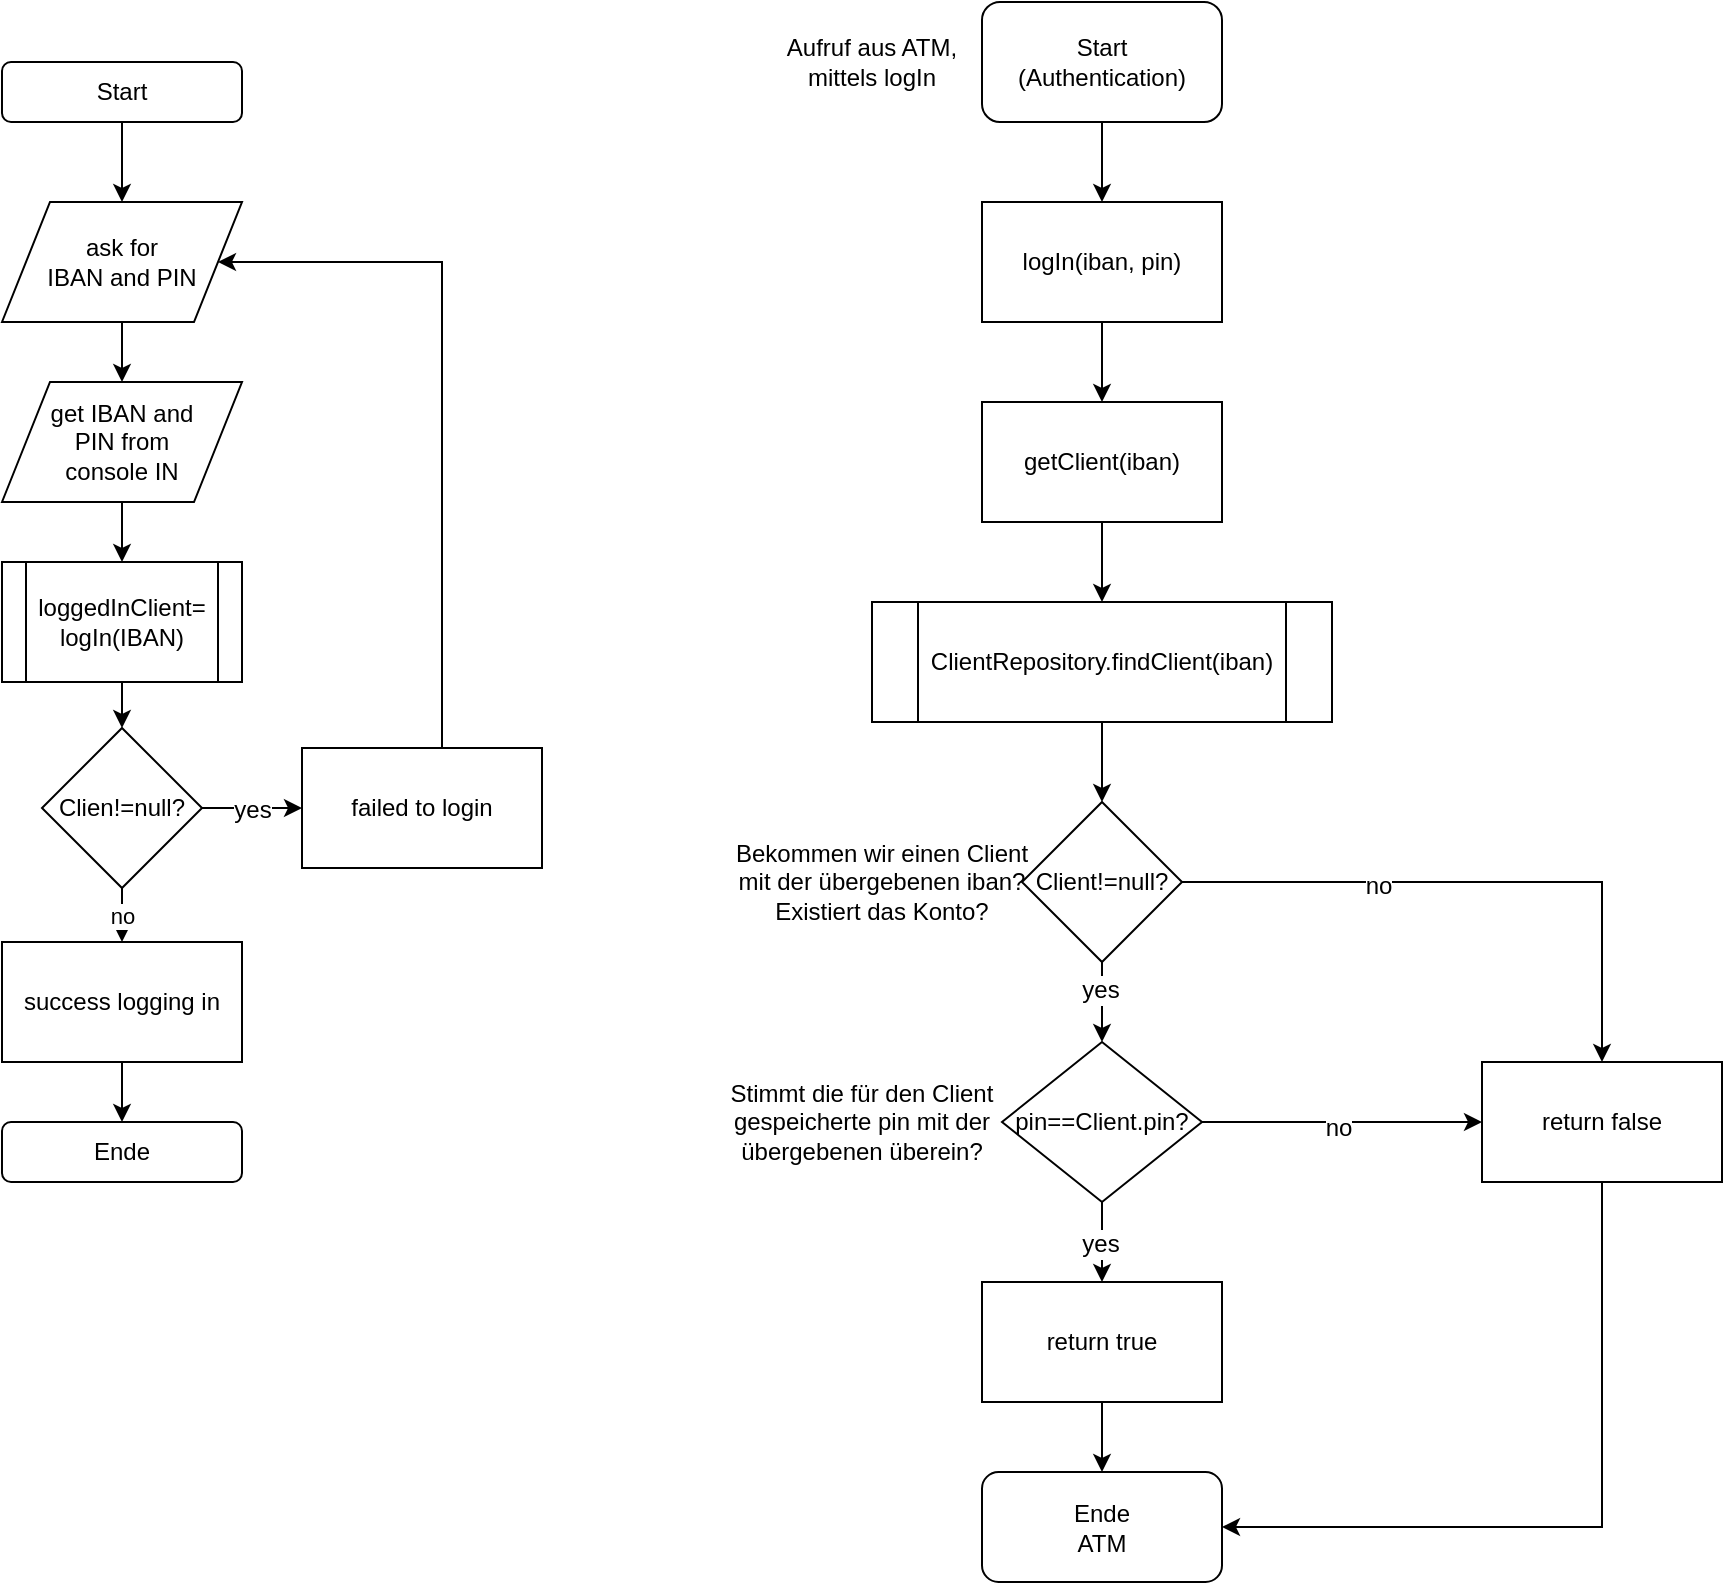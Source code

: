 <mxfile version="12.5.4" type="device"><diagram id="6a731a19-8d31-9384-78a2-239565b7b9f0" name="Page-1"><mxGraphModel dx="1186" dy="778" grid="1" gridSize="10" guides="1" tooltips="1" connect="1" arrows="1" fold="1" page="1" pageScale="1" pageWidth="1169" pageHeight="827" background="#ffffff" math="0" shadow="0"><root><mxCell id="0"/><mxCell id="1" parent="0"/><mxCell id="c2cGhbsC8Yd8Aa-Cs9rL-58" value="" style="edgeStyle=orthogonalEdgeStyle;rounded=0;orthogonalLoop=1;jettySize=auto;html=1;" edge="1" parent="1" source="c2cGhbsC8Yd8Aa-Cs9rL-55" target="c2cGhbsC8Yd8Aa-Cs9rL-57"><mxGeometry relative="1" as="geometry"/></mxCell><mxCell id="c2cGhbsC8Yd8Aa-Cs9rL-55" value="Start" style="rounded=1;whiteSpace=wrap;html=1;" vertex="1" parent="1"><mxGeometry x="80" y="40" width="120" height="30" as="geometry"/></mxCell><mxCell id="c2cGhbsC8Yd8Aa-Cs9rL-56" value="Ende" style="rounded=1;whiteSpace=wrap;html=1;" vertex="1" parent="1"><mxGeometry x="80" y="570" width="120" height="30" as="geometry"/></mxCell><mxCell id="c2cGhbsC8Yd8Aa-Cs9rL-61" value="" style="edgeStyle=orthogonalEdgeStyle;rounded=0;orthogonalLoop=1;jettySize=auto;html=1;" edge="1" parent="1" source="c2cGhbsC8Yd8Aa-Cs9rL-57" target="c2cGhbsC8Yd8Aa-Cs9rL-59"><mxGeometry relative="1" as="geometry"/></mxCell><mxCell id="c2cGhbsC8Yd8Aa-Cs9rL-57" value="&lt;div&gt;ask for &lt;br&gt;&lt;/div&gt;&lt;div&gt;IBAN and PIN&lt;/div&gt;" style="shape=parallelogram;perimeter=parallelogramPerimeter;whiteSpace=wrap;html=1;" vertex="1" parent="1"><mxGeometry x="80" y="110" width="120" height="60" as="geometry"/></mxCell><mxCell id="c2cGhbsC8Yd8Aa-Cs9rL-63" value="" style="edgeStyle=orthogonalEdgeStyle;rounded=0;orthogonalLoop=1;jettySize=auto;html=1;" edge="1" parent="1" source="c2cGhbsC8Yd8Aa-Cs9rL-59" target="c2cGhbsC8Yd8Aa-Cs9rL-62"><mxGeometry relative="1" as="geometry"/></mxCell><mxCell id="c2cGhbsC8Yd8Aa-Cs9rL-59" value="&lt;div&gt;get IBAN and&lt;/div&gt;&lt;div&gt;PIN from&lt;/div&gt;&lt;div&gt;console IN&lt;br&gt;&lt;/div&gt;" style="shape=parallelogram;perimeter=parallelogramPerimeter;whiteSpace=wrap;html=1;" vertex="1" parent="1"><mxGeometry x="80" y="200" width="120" height="60" as="geometry"/></mxCell><mxCell id="c2cGhbsC8Yd8Aa-Cs9rL-65" value="" style="edgeStyle=orthogonalEdgeStyle;rounded=0;orthogonalLoop=1;jettySize=auto;html=1;" edge="1" parent="1" source="c2cGhbsC8Yd8Aa-Cs9rL-62" target="c2cGhbsC8Yd8Aa-Cs9rL-64"><mxGeometry relative="1" as="geometry"/></mxCell><mxCell id="c2cGhbsC8Yd8Aa-Cs9rL-62" value="&lt;div&gt;loggedInClient=&lt;/div&gt;&lt;div&gt;logIn(IBAN)&lt;br&gt;&lt;/div&gt;" style="shape=process;whiteSpace=wrap;html=1;backgroundOutline=1;" vertex="1" parent="1"><mxGeometry x="80" y="290" width="120" height="60" as="geometry"/></mxCell><mxCell id="c2cGhbsC8Yd8Aa-Cs9rL-68" value="" style="edgeStyle=orthogonalEdgeStyle;rounded=0;orthogonalLoop=1;jettySize=auto;html=1;" edge="1" parent="1" source="c2cGhbsC8Yd8Aa-Cs9rL-64" target="c2cGhbsC8Yd8Aa-Cs9rL-66"><mxGeometry relative="1" as="geometry"/></mxCell><mxCell id="c2cGhbsC8Yd8Aa-Cs9rL-74" value="yes" style="text;html=1;align=center;verticalAlign=middle;resizable=0;points=[];labelBackgroundColor=#ffffff;" vertex="1" connectable="0" parent="c2cGhbsC8Yd8Aa-Cs9rL-68"><mxGeometry y="-1" relative="1" as="geometry"><mxPoint as="offset"/></mxGeometry></mxCell><mxCell id="c2cGhbsC8Yd8Aa-Cs9rL-69" value="no" style="edgeStyle=orthogonalEdgeStyle;rounded=0;orthogonalLoop=1;jettySize=auto;html=1;" edge="1" parent="1" source="c2cGhbsC8Yd8Aa-Cs9rL-64" target="c2cGhbsC8Yd8Aa-Cs9rL-67"><mxGeometry relative="1" as="geometry"/></mxCell><mxCell id="c2cGhbsC8Yd8Aa-Cs9rL-64" value="Clien!=null?" style="rhombus;whiteSpace=wrap;html=1;" vertex="1" parent="1"><mxGeometry x="100" y="373" width="80" height="80" as="geometry"/></mxCell><mxCell id="c2cGhbsC8Yd8Aa-Cs9rL-76" value="" style="edgeStyle=orthogonalEdgeStyle;rounded=0;orthogonalLoop=1;jettySize=auto;html=1;entryX=1;entryY=0.5;entryDx=0;entryDy=0;" edge="1" parent="1" source="c2cGhbsC8Yd8Aa-Cs9rL-66" target="c2cGhbsC8Yd8Aa-Cs9rL-57"><mxGeometry relative="1" as="geometry"><mxPoint x="290" y="130" as="targetPoint"/><Array as="points"><mxPoint x="300" y="140"/></Array></mxGeometry></mxCell><mxCell id="c2cGhbsC8Yd8Aa-Cs9rL-66" value="failed to login " style="rounded=0;whiteSpace=wrap;html=1;" vertex="1" parent="1"><mxGeometry x="230" y="383" width="120" height="60" as="geometry"/></mxCell><mxCell id="c2cGhbsC8Yd8Aa-Cs9rL-78" value="" style="edgeStyle=orthogonalEdgeStyle;rounded=0;orthogonalLoop=1;jettySize=auto;html=1;" edge="1" parent="1" source="c2cGhbsC8Yd8Aa-Cs9rL-67"><mxGeometry relative="1" as="geometry"><mxPoint x="140" y="570" as="targetPoint"/></mxGeometry></mxCell><mxCell id="c2cGhbsC8Yd8Aa-Cs9rL-67" value="success logging in" style="rounded=0;whiteSpace=wrap;html=1;" vertex="1" parent="1"><mxGeometry x="80" y="480" width="120" height="60" as="geometry"/></mxCell><mxCell id="c2cGhbsC8Yd8Aa-Cs9rL-84" value="" style="edgeStyle=orthogonalEdgeStyle;rounded=0;orthogonalLoop=1;jettySize=auto;html=1;" edge="1" parent="1" source="c2cGhbsC8Yd8Aa-Cs9rL-71" target="c2cGhbsC8Yd8Aa-Cs9rL-80"><mxGeometry relative="1" as="geometry"/></mxCell><mxCell id="c2cGhbsC8Yd8Aa-Cs9rL-71" value="&lt;div&gt;Start&lt;/div&gt;&lt;div&gt;(Authentication)&lt;br&gt;&lt;/div&gt;" style="rounded=1;whiteSpace=wrap;html=1;" vertex="1" parent="1"><mxGeometry x="570" y="10" width="120" height="60" as="geometry"/></mxCell><mxCell id="c2cGhbsC8Yd8Aa-Cs9rL-72" value="&lt;div&gt;Ende&lt;/div&gt;&lt;div&gt;ATM&lt;br&gt;&lt;/div&gt;" style="rounded=1;whiteSpace=wrap;html=1;" vertex="1" parent="1"><mxGeometry x="570" y="745" width="120" height="55" as="geometry"/></mxCell><mxCell id="c2cGhbsC8Yd8Aa-Cs9rL-85" value="" style="edgeStyle=orthogonalEdgeStyle;rounded=0;orthogonalLoop=1;jettySize=auto;html=1;" edge="1" parent="1" source="c2cGhbsC8Yd8Aa-Cs9rL-80"><mxGeometry relative="1" as="geometry"><mxPoint x="630" y="210" as="targetPoint"/></mxGeometry></mxCell><mxCell id="c2cGhbsC8Yd8Aa-Cs9rL-80" value="logIn(iban, pin)" style="rounded=0;whiteSpace=wrap;html=1;" vertex="1" parent="1"><mxGeometry x="570" y="110" width="120" height="60" as="geometry"/></mxCell><mxCell id="c2cGhbsC8Yd8Aa-Cs9rL-88" value="" style="edgeStyle=orthogonalEdgeStyle;rounded=0;orthogonalLoop=1;jettySize=auto;html=1;" edge="1" parent="1" source="c2cGhbsC8Yd8Aa-Cs9rL-86" target="c2cGhbsC8Yd8Aa-Cs9rL-87"><mxGeometry relative="1" as="geometry"/></mxCell><mxCell id="c2cGhbsC8Yd8Aa-Cs9rL-86" value="getClient(iban)" style="rounded=0;whiteSpace=wrap;html=1;" vertex="1" parent="1"><mxGeometry x="570" y="210" width="120" height="60" as="geometry"/></mxCell><mxCell id="c2cGhbsC8Yd8Aa-Cs9rL-91" value="" style="edgeStyle=orthogonalEdgeStyle;rounded=0;orthogonalLoop=1;jettySize=auto;html=1;" edge="1" parent="1" source="c2cGhbsC8Yd8Aa-Cs9rL-87" target="c2cGhbsC8Yd8Aa-Cs9rL-90"><mxGeometry relative="1" as="geometry"/></mxCell><mxCell id="c2cGhbsC8Yd8Aa-Cs9rL-87" value="ClientRepository.findClient(iban)" style="shape=process;whiteSpace=wrap;html=1;backgroundOutline=1;" vertex="1" parent="1"><mxGeometry x="515" y="310" width="230" height="60" as="geometry"/></mxCell><mxCell id="c2cGhbsC8Yd8Aa-Cs9rL-94" value="" style="edgeStyle=orthogonalEdgeStyle;rounded=0;orthogonalLoop=1;jettySize=auto;html=1;" edge="1" parent="1" source="c2cGhbsC8Yd8Aa-Cs9rL-90" target="c2cGhbsC8Yd8Aa-Cs9rL-93"><mxGeometry relative="1" as="geometry"/></mxCell><mxCell id="c2cGhbsC8Yd8Aa-Cs9rL-95" value="yes" style="text;html=1;align=center;verticalAlign=middle;resizable=0;points=[];labelBackgroundColor=#ffffff;" vertex="1" connectable="0" parent="c2cGhbsC8Yd8Aa-Cs9rL-94"><mxGeometry x="-0.3" y="-1" relative="1" as="geometry"><mxPoint as="offset"/></mxGeometry></mxCell><mxCell id="c2cGhbsC8Yd8Aa-Cs9rL-100" value="" style="edgeStyle=orthogonalEdgeStyle;rounded=0;orthogonalLoop=1;jettySize=auto;html=1;entryX=0.5;entryY=0;entryDx=0;entryDy=0;" edge="1" parent="1" source="c2cGhbsC8Yd8Aa-Cs9rL-90" target="c2cGhbsC8Yd8Aa-Cs9rL-103"><mxGeometry relative="1" as="geometry"><mxPoint x="750" y="450" as="targetPoint"/><Array as="points"><mxPoint x="880" y="450"/></Array></mxGeometry></mxCell><mxCell id="c2cGhbsC8Yd8Aa-Cs9rL-101" value="no" style="text;html=1;align=center;verticalAlign=middle;resizable=0;points=[];labelBackgroundColor=#ffffff;" vertex="1" connectable="0" parent="c2cGhbsC8Yd8Aa-Cs9rL-100"><mxGeometry x="-0.35" y="-2" relative="1" as="geometry"><mxPoint as="offset"/></mxGeometry></mxCell><mxCell id="c2cGhbsC8Yd8Aa-Cs9rL-90" value="Client!=null?" style="rhombus;whiteSpace=wrap;html=1;" vertex="1" parent="1"><mxGeometry x="590" y="410" width="80" height="80" as="geometry"/></mxCell><mxCell id="c2cGhbsC8Yd8Aa-Cs9rL-107" value="" style="edgeStyle=orthogonalEdgeStyle;rounded=0;orthogonalLoop=1;jettySize=auto;html=1;entryX=0;entryY=0.5;entryDx=0;entryDy=0;" edge="1" parent="1" source="c2cGhbsC8Yd8Aa-Cs9rL-93" target="c2cGhbsC8Yd8Aa-Cs9rL-103"><mxGeometry relative="1" as="geometry"><mxPoint x="760" y="570" as="targetPoint"/></mxGeometry></mxCell><mxCell id="c2cGhbsC8Yd8Aa-Cs9rL-108" value="no" style="text;html=1;align=center;verticalAlign=middle;resizable=0;points=[];labelBackgroundColor=#ffffff;" vertex="1" connectable="0" parent="c2cGhbsC8Yd8Aa-Cs9rL-107"><mxGeometry x="-0.029" y="-3" relative="1" as="geometry"><mxPoint as="offset"/></mxGeometry></mxCell><mxCell id="c2cGhbsC8Yd8Aa-Cs9rL-110" value="" style="edgeStyle=orthogonalEdgeStyle;rounded=0;orthogonalLoop=1;jettySize=auto;html=1;" edge="1" parent="1" source="c2cGhbsC8Yd8Aa-Cs9rL-93" target="c2cGhbsC8Yd8Aa-Cs9rL-109"><mxGeometry relative="1" as="geometry"/></mxCell><mxCell id="c2cGhbsC8Yd8Aa-Cs9rL-112" value="yes" style="text;html=1;align=center;verticalAlign=middle;resizable=0;points=[];labelBackgroundColor=#ffffff;" vertex="1" connectable="0" parent="c2cGhbsC8Yd8Aa-Cs9rL-110"><mxGeometry x="0.05" y="-1" relative="1" as="geometry"><mxPoint as="offset"/></mxGeometry></mxCell><mxCell id="c2cGhbsC8Yd8Aa-Cs9rL-93" value="pin==Client.pin?" style="rhombus;whiteSpace=wrap;html=1;" vertex="1" parent="1"><mxGeometry x="580" y="530" width="100" height="80" as="geometry"/></mxCell><mxCell id="c2cGhbsC8Yd8Aa-Cs9rL-97" value="Bekommen wir einen Client mit der übergebenen iban? Existiert das Konto?" style="text;html=1;strokeColor=none;fillColor=none;align=center;verticalAlign=middle;whiteSpace=wrap;rounded=0;" vertex="1" parent="1"><mxGeometry x="440" y="440" width="160" height="20" as="geometry"/></mxCell><mxCell id="c2cGhbsC8Yd8Aa-Cs9rL-98" value="Stimmt die für den Client gespeicherte pin mit der übergebenen überein?" style="text;html=1;strokeColor=none;fillColor=none;align=center;verticalAlign=middle;whiteSpace=wrap;rounded=0;" vertex="1" parent="1"><mxGeometry x="420" y="560" width="180" height="20" as="geometry"/></mxCell><mxCell id="c2cGhbsC8Yd8Aa-Cs9rL-105" value="" style="edgeStyle=orthogonalEdgeStyle;rounded=0;orthogonalLoop=1;jettySize=auto;html=1;entryX=1;entryY=0.5;entryDx=0;entryDy=0;" edge="1" parent="1" source="c2cGhbsC8Yd8Aa-Cs9rL-103" target="c2cGhbsC8Yd8Aa-Cs9rL-72"><mxGeometry relative="1" as="geometry"><mxPoint x="880" y="760" as="targetPoint"/><Array as="points"><mxPoint x="880" y="773"/></Array></mxGeometry></mxCell><mxCell id="c2cGhbsC8Yd8Aa-Cs9rL-103" value="return false" style="rounded=0;whiteSpace=wrap;html=1;" vertex="1" parent="1"><mxGeometry x="820" y="540" width="120" height="60" as="geometry"/></mxCell><mxCell id="c2cGhbsC8Yd8Aa-Cs9rL-111" value="" style="edgeStyle=orthogonalEdgeStyle;rounded=0;orthogonalLoop=1;jettySize=auto;html=1;" edge="1" parent="1" source="c2cGhbsC8Yd8Aa-Cs9rL-109" target="c2cGhbsC8Yd8Aa-Cs9rL-72"><mxGeometry relative="1" as="geometry"/></mxCell><mxCell id="c2cGhbsC8Yd8Aa-Cs9rL-109" value="return true" style="rounded=0;whiteSpace=wrap;html=1;" vertex="1" parent="1"><mxGeometry x="570" y="650" width="120" height="60" as="geometry"/></mxCell><mxCell id="c2cGhbsC8Yd8Aa-Cs9rL-113" value="Aufruf aus ATM, mittels logIn" style="text;html=1;strokeColor=none;fillColor=none;align=center;verticalAlign=middle;whiteSpace=wrap;rounded=0;" vertex="1" parent="1"><mxGeometry x="460" y="30" width="110" height="20" as="geometry"/></mxCell></root></mxGraphModel></diagram></mxfile>